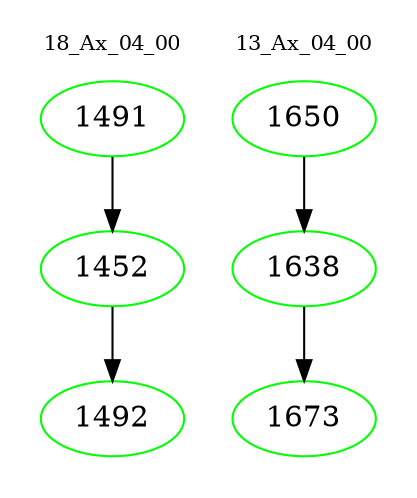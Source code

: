 digraph{
subgraph cluster_0 {
color = white
label = "18_Ax_04_00";
fontsize=10;
T0_1491 [label="1491", color="green"]
T0_1491 -> T0_1452 [color="black"]
T0_1452 [label="1452", color="green"]
T0_1452 -> T0_1492 [color="black"]
T0_1492 [label="1492", color="green"]
}
subgraph cluster_1 {
color = white
label = "13_Ax_04_00";
fontsize=10;
T1_1650 [label="1650", color="green"]
T1_1650 -> T1_1638 [color="black"]
T1_1638 [label="1638", color="green"]
T1_1638 -> T1_1673 [color="black"]
T1_1673 [label="1673", color="green"]
}
}
